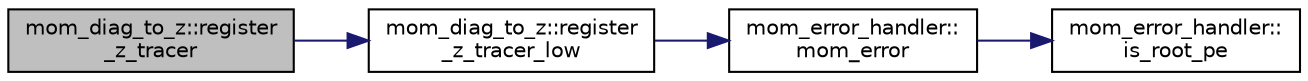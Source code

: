 digraph "mom_diag_to_z::register_z_tracer"
{
 // INTERACTIVE_SVG=YES
  edge [fontname="Helvetica",fontsize="10",labelfontname="Helvetica",labelfontsize="10"];
  node [fontname="Helvetica",fontsize="10",shape=record];
  rankdir="LR";
  Node76 [label="mom_diag_to_z::register\l_z_tracer",height=0.2,width=0.4,color="black", fillcolor="grey75", style="filled", fontcolor="black"];
  Node76 -> Node77 [color="midnightblue",fontsize="10",style="solid",fontname="Helvetica"];
  Node77 [label="mom_diag_to_z::register\l_z_tracer_low",height=0.2,width=0.4,color="black", fillcolor="white", style="filled",URL="$namespacemom__diag__to__z.html#adde57f2503f5c182af511fba0f4c83ea",tooltip="This subroutine registers a tracer to be output in depth space. "];
  Node77 -> Node78 [color="midnightblue",fontsize="10",style="solid",fontname="Helvetica"];
  Node78 [label="mom_error_handler::\lmom_error",height=0.2,width=0.4,color="black", fillcolor="white", style="filled",URL="$namespacemom__error__handler.html#a460cfb79a06c29fc249952c2a3710d67"];
  Node78 -> Node79 [color="midnightblue",fontsize="10",style="solid",fontname="Helvetica"];
  Node79 [label="mom_error_handler::\lis_root_pe",height=0.2,width=0.4,color="black", fillcolor="white", style="filled",URL="$namespacemom__error__handler.html#ad5f00a53059c72fe2332d1436c80ca71"];
}
